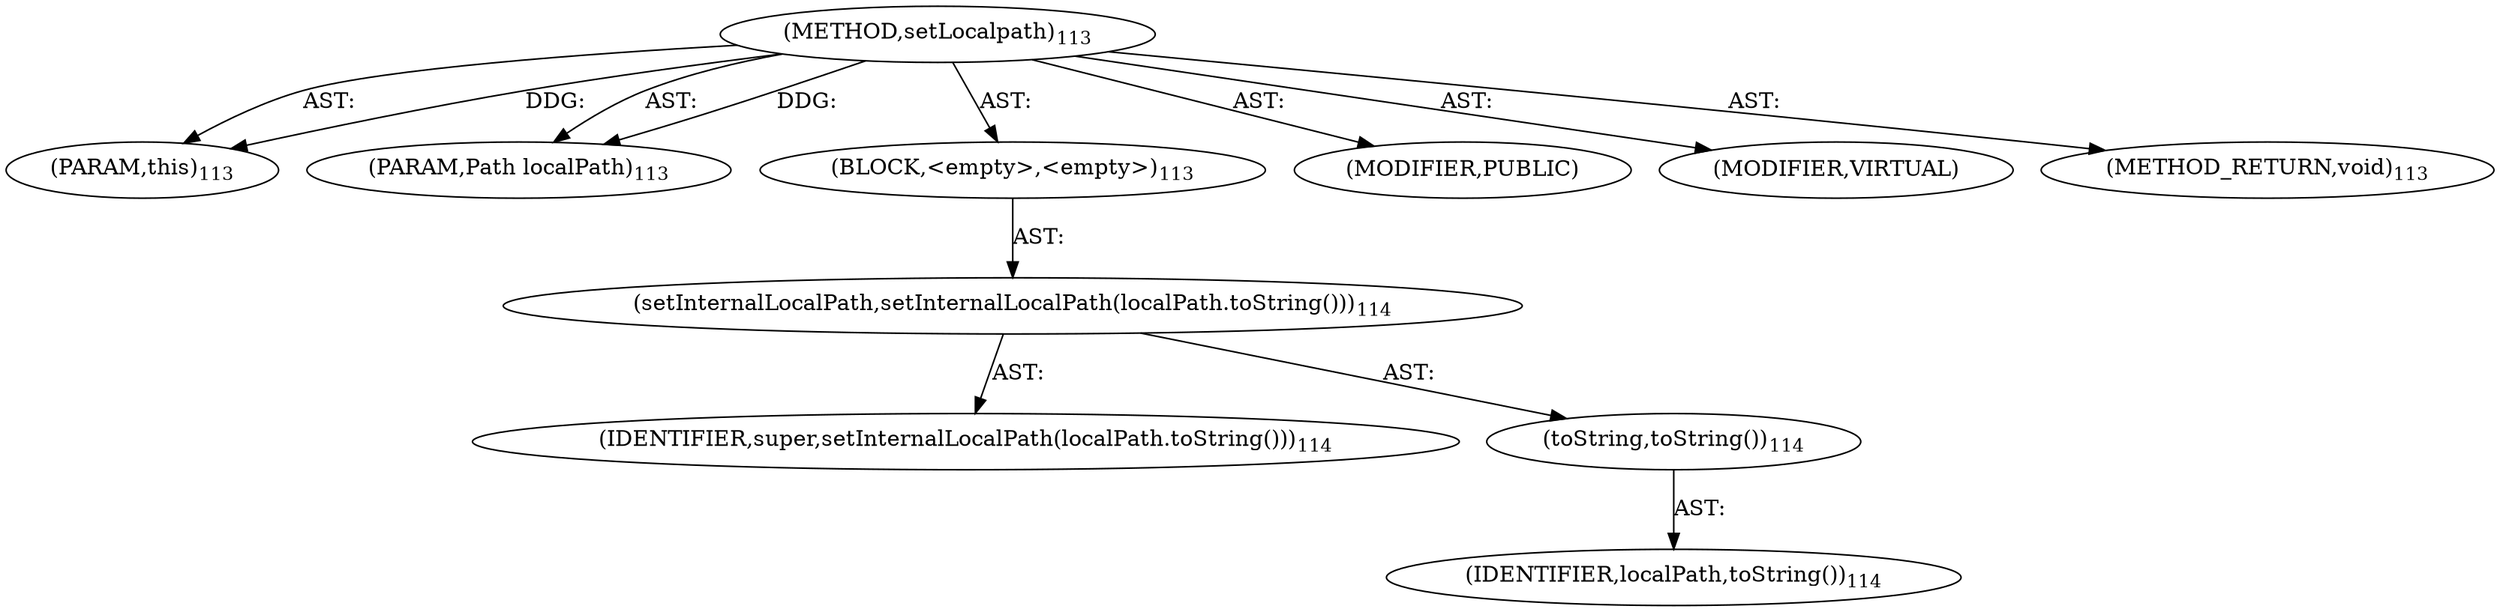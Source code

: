 digraph "setLocalpath" {  
"111669149697" [label = <(METHOD,setLocalpath)<SUB>113</SUB>> ]
"115964116993" [label = <(PARAM,this)<SUB>113</SUB>> ]
"115964116994" [label = <(PARAM,Path localPath)<SUB>113</SUB>> ]
"25769803779" [label = <(BLOCK,&lt;empty&gt;,&lt;empty&gt;)<SUB>113</SUB>> ]
"30064771108" [label = <(setInternalLocalPath,setInternalLocalPath(localPath.toString()))<SUB>114</SUB>> ]
"68719476764" [label = <(IDENTIFIER,super,setInternalLocalPath(localPath.toString()))<SUB>114</SUB>> ]
"30064771109" [label = <(toString,toString())<SUB>114</SUB>> ]
"68719476765" [label = <(IDENTIFIER,localPath,toString())<SUB>114</SUB>> ]
"133143986178" [label = <(MODIFIER,PUBLIC)> ]
"133143986179" [label = <(MODIFIER,VIRTUAL)> ]
"128849018881" [label = <(METHOD_RETURN,void)<SUB>113</SUB>> ]
  "111669149697" -> "115964116993"  [ label = "AST: "] 
  "111669149697" -> "115964116994"  [ label = "AST: "] 
  "111669149697" -> "25769803779"  [ label = "AST: "] 
  "111669149697" -> "133143986178"  [ label = "AST: "] 
  "111669149697" -> "133143986179"  [ label = "AST: "] 
  "111669149697" -> "128849018881"  [ label = "AST: "] 
  "25769803779" -> "30064771108"  [ label = "AST: "] 
  "30064771108" -> "68719476764"  [ label = "AST: "] 
  "30064771108" -> "30064771109"  [ label = "AST: "] 
  "30064771109" -> "68719476765"  [ label = "AST: "] 
  "111669149697" -> "115964116993"  [ label = "DDG: "] 
  "111669149697" -> "115964116994"  [ label = "DDG: "] 
}
